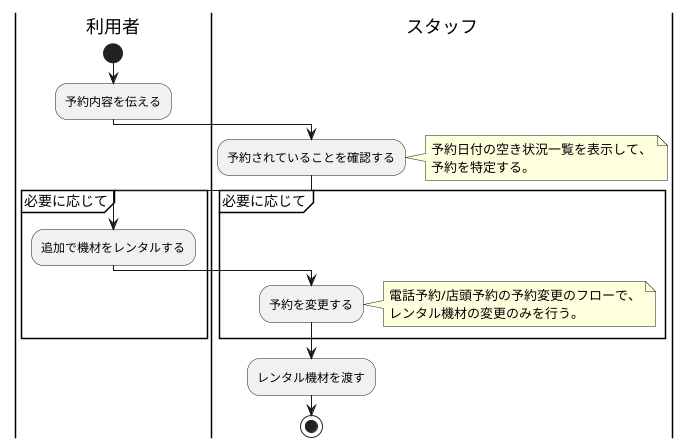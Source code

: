 @startuml BusinessFlow

|利用者|
start
:予約内容を伝える;

|スタッフ|
:予約されていることを確認する;
note right
予約日付の空き状況一覧を表示して、
予約を特定する。
end note

partition 必要に応じて {
    |利用者|
    :追加で機材をレンタルする;

    |スタッフ|
    :予約を変更する;
    note right
    電話予約/店頭予約の予約変更のフローで、
    レンタル機材の変更のみを行う。
    end note
}

|スタッフ|
:レンタル機材を渡す;

stop

@enduml
